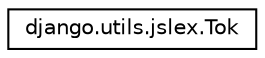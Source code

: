digraph "Graphical Class Hierarchy"
{
 // LATEX_PDF_SIZE
  edge [fontname="Helvetica",fontsize="10",labelfontname="Helvetica",labelfontsize="10"];
  node [fontname="Helvetica",fontsize="10",shape=record];
  rankdir="LR";
  Node0 [label="django.utils.jslex.Tok",height=0.2,width=0.4,color="black", fillcolor="white", style="filled",URL="$d0/d70/classdjango_1_1utils_1_1jslex_1_1_tok.html",tooltip=" "];
}
